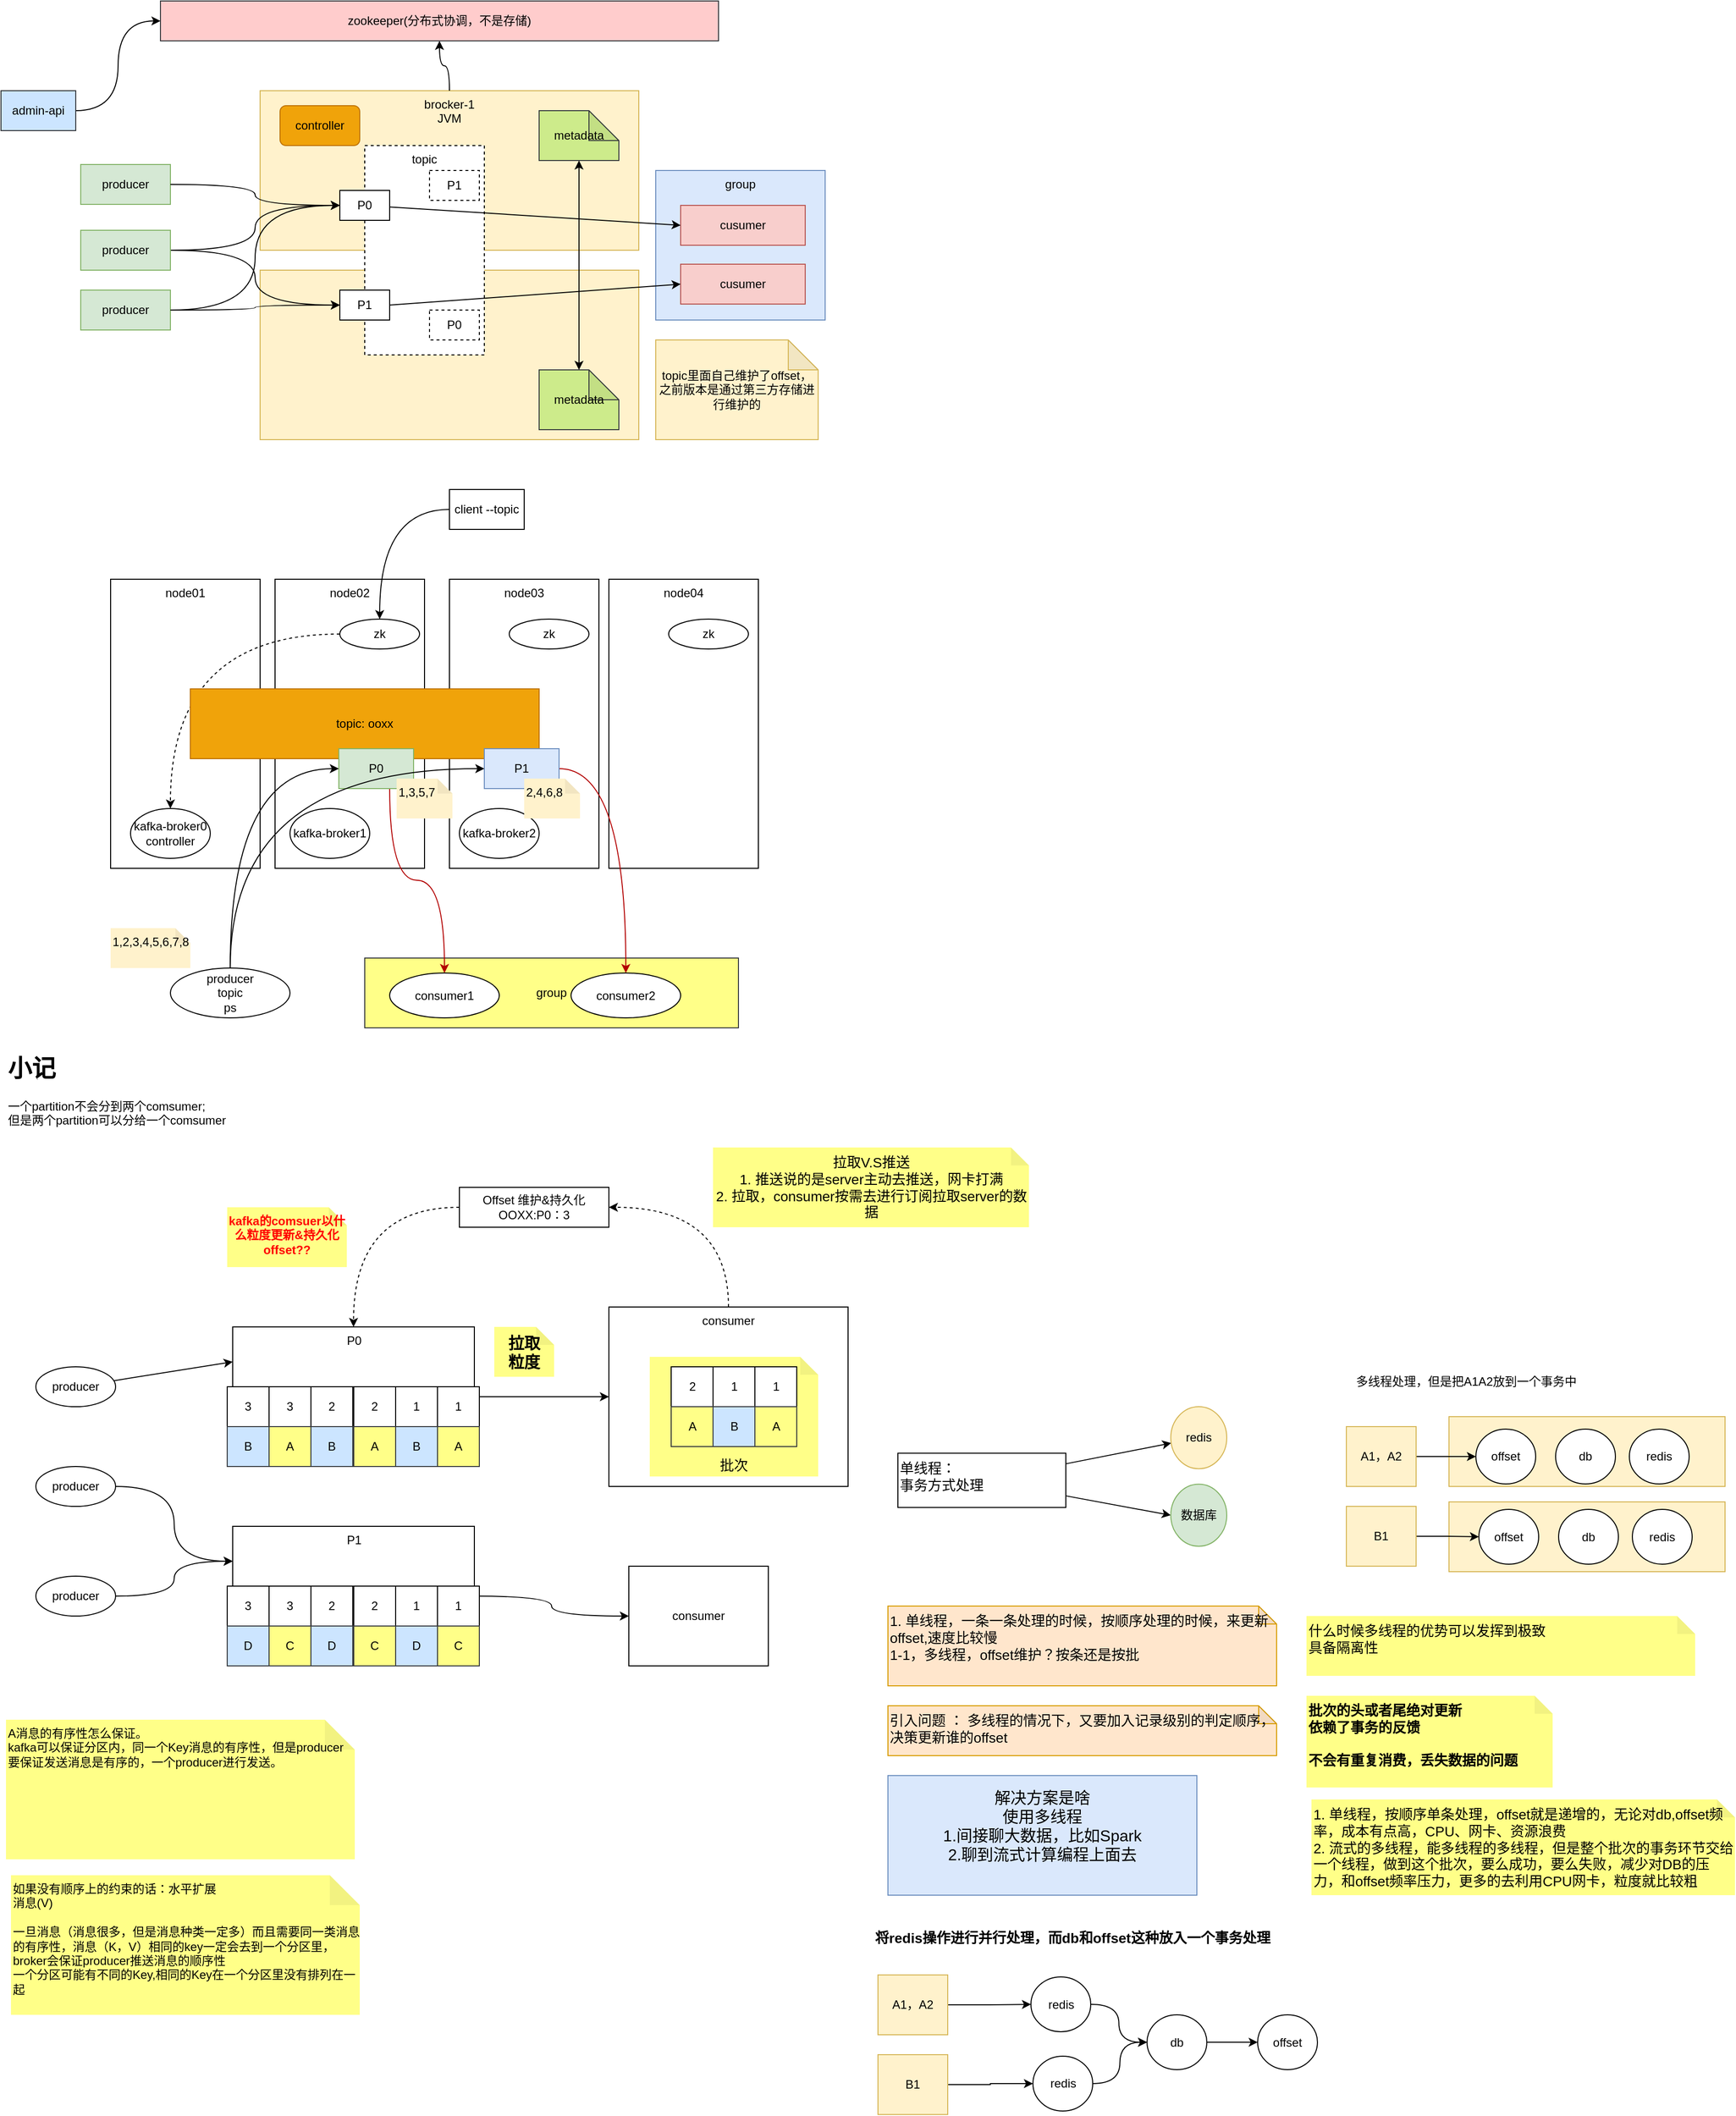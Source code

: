<mxfile version="26.2.13">
  <diagram name="第 1 页" id="M_x8-9DKoYfC3ThnBNaP">
    <mxGraphModel dx="788" dy="425" grid="1" gridSize="10" guides="1" tooltips="1" connect="1" arrows="1" fold="1" page="1" pageScale="1" pageWidth="827" pageHeight="1169" math="0" shadow="0">
      <root>
        <mxCell id="0" />
        <mxCell id="1" parent="0" />
        <mxCell id="GBBMjFQ-gwH4zNeSITjH-321" value="" style="rounded=0;whiteSpace=wrap;html=1;fillColor=#fff2cc;strokeColor=#d6b656;" parent="1" vertex="1">
          <mxGeometry x="1453" y="1535.5" width="277" height="70" as="geometry" />
        </mxCell>
        <mxCell id="GBBMjFQ-gwH4zNeSITjH-320" value="" style="rounded=0;whiteSpace=wrap;html=1;fillColor=#fff2cc;strokeColor=#d6b656;" parent="1" vertex="1">
          <mxGeometry x="1453" y="1450" width="277" height="70" as="geometry" />
        </mxCell>
        <mxCell id="aGrZsIu07CaAuVC8-_KM-91" style="edgeStyle=orthogonalEdgeStyle;curved=1;rounded=0;orthogonalLoop=1;jettySize=auto;html=1;entryX=1;entryY=0.5;entryDx=0;entryDy=0;dashed=1;" parent="1" source="aGrZsIu07CaAuVC8-_KM-76" target="aGrZsIu07CaAuVC8-_KM-90" edge="1">
          <mxGeometry relative="1" as="geometry" />
        </mxCell>
        <mxCell id="aGrZsIu07CaAuVC8-_KM-76" value="consumer" style="rounded=0;whiteSpace=wrap;html=1;align=center;verticalAlign=top;" parent="1" vertex="1">
          <mxGeometry x="610" y="1340" width="240" height="180" as="geometry" />
        </mxCell>
        <mxCell id="aGrZsIu07CaAuVC8-_KM-89" value="批次" style="shape=note;whiteSpace=wrap;html=1;backgroundOutline=1;darkOpacity=0.05;fillColor=#ffff88;strokeColor=none;horizontal=1;align=center;verticalAlign=bottom;size=18;fontSize=14;" parent="1" vertex="1">
          <mxGeometry x="651" y="1390" width="169" height="120" as="geometry" />
        </mxCell>
        <mxCell id="aGrZsIu07CaAuVC8-_KM-38" value="group" style="rounded=0;whiteSpace=wrap;html=1;align=center;verticalAlign=middle;fillColor=#ffff88;strokeColor=#36393d;" parent="1" vertex="1">
          <mxGeometry x="365" y="990" width="375" height="70" as="geometry" />
        </mxCell>
        <mxCell id="SnEAZ-Wm8pNj-YNNooDd-13" value="brocker-2&lt;div&gt;JVM&lt;/div&gt;" style="rounded=0;whiteSpace=wrap;html=1;align=center;verticalAlign=top;horizontal=1;fillColor=#fff2cc;strokeColor=#d6b656;" parent="1" vertex="1">
          <mxGeometry x="260" y="300" width="380" height="170" as="geometry" />
        </mxCell>
        <mxCell id="SnEAZ-Wm8pNj-YNNooDd-12" value="brocker-1&lt;div&gt;JVM&lt;/div&gt;" style="rounded=0;whiteSpace=wrap;html=1;align=center;verticalAlign=top;horizontal=1;fillColor=#fff2cc;strokeColor=#d6b656;" parent="1" vertex="1">
          <mxGeometry x="260" y="120" width="380" height="160" as="geometry" />
        </mxCell>
        <mxCell id="SnEAZ-Wm8pNj-YNNooDd-2" value="producer" style="rounded=0;whiteSpace=wrap;html=1;fillColor=#d5e8d4;strokeColor=#82b366;" parent="1" vertex="1">
          <mxGeometry x="80" y="194" width="90" height="40" as="geometry" />
        </mxCell>
        <mxCell id="SnEAZ-Wm8pNj-YNNooDd-28" style="edgeStyle=orthogonalEdgeStyle;rounded=0;orthogonalLoop=1;jettySize=auto;html=1;entryX=0;entryY=0.5;entryDx=0;entryDy=0;curved=1;" parent="1" source="SnEAZ-Wm8pNj-YNNooDd-3" target="SnEAZ-Wm8pNj-YNNooDd-15" edge="1">
          <mxGeometry relative="1" as="geometry" />
        </mxCell>
        <mxCell id="SnEAZ-Wm8pNj-YNNooDd-29" style="edgeStyle=orthogonalEdgeStyle;rounded=0;orthogonalLoop=1;jettySize=auto;html=1;entryX=0;entryY=0.5;entryDx=0;entryDy=0;curved=1;" parent="1" source="SnEAZ-Wm8pNj-YNNooDd-3" target="SnEAZ-Wm8pNj-YNNooDd-16" edge="1">
          <mxGeometry relative="1" as="geometry" />
        </mxCell>
        <mxCell id="SnEAZ-Wm8pNj-YNNooDd-3" value="producer" style="rounded=0;whiteSpace=wrap;html=1;fillColor=#d5e8d4;strokeColor=#82b366;" parent="1" vertex="1">
          <mxGeometry x="80" y="260" width="90" height="40" as="geometry" />
        </mxCell>
        <mxCell id="SnEAZ-Wm8pNj-YNNooDd-4" value="producer" style="rounded=0;whiteSpace=wrap;html=1;fillColor=#d5e8d4;strokeColor=#82b366;" parent="1" vertex="1">
          <mxGeometry x="80" y="320" width="90" height="40" as="geometry" />
        </mxCell>
        <mxCell id="SnEAZ-Wm8pNj-YNNooDd-20" style="edgeStyle=orthogonalEdgeStyle;rounded=0;orthogonalLoop=1;jettySize=auto;html=1;exitX=0.5;exitY=0;exitDx=0;exitDy=0;entryX=0.5;entryY=1;entryDx=0;entryDy=0;curved=1;" parent="1" source="SnEAZ-Wm8pNj-YNNooDd-12" target="SnEAZ-Wm8pNj-YNNooDd-19" edge="1">
          <mxGeometry relative="1" as="geometry" />
        </mxCell>
        <mxCell id="SnEAZ-Wm8pNj-YNNooDd-14" value="topic" style="rounded=0;whiteSpace=wrap;html=1;dashed=1;verticalAlign=top;" parent="1" vertex="1">
          <mxGeometry x="365" y="175" width="120" height="210" as="geometry" />
        </mxCell>
        <mxCell id="SnEAZ-Wm8pNj-YNNooDd-15" value="P0" style="rounded=0;whiteSpace=wrap;html=1;align=center;verticalAlign=middle;" parent="1" vertex="1">
          <mxGeometry x="340" y="220" width="50" height="30" as="geometry" />
        </mxCell>
        <mxCell id="SnEAZ-Wm8pNj-YNNooDd-16" value="P1" style="rounded=0;whiteSpace=wrap;html=1;align=center;verticalAlign=middle;" parent="1" vertex="1">
          <mxGeometry x="340" y="320" width="50" height="30" as="geometry" />
        </mxCell>
        <mxCell id="SnEAZ-Wm8pNj-YNNooDd-17" value="P1" style="rounded=0;whiteSpace=wrap;html=1;align=center;verticalAlign=middle;dashed=1;" parent="1" vertex="1">
          <mxGeometry x="430" y="200" width="50" height="30" as="geometry" />
        </mxCell>
        <mxCell id="SnEAZ-Wm8pNj-YNNooDd-18" value="P0" style="rounded=0;whiteSpace=wrap;html=1;align=center;verticalAlign=middle;dashed=1;" parent="1" vertex="1">
          <mxGeometry x="430" y="340" width="50" height="30" as="geometry" />
        </mxCell>
        <mxCell id="SnEAZ-Wm8pNj-YNNooDd-19" value="zookeeper(分布式协调，不是存储)" style="rounded=0;whiteSpace=wrap;html=1;fillColor=#ffcccc;strokeColor=#36393d;" parent="1" vertex="1">
          <mxGeometry x="160" y="30" width="560" height="40" as="geometry" />
        </mxCell>
        <mxCell id="SnEAZ-Wm8pNj-YNNooDd-23" style="edgeStyle=orthogonalEdgeStyle;rounded=0;orthogonalLoop=1;jettySize=auto;html=1;entryX=0;entryY=0.5;entryDx=0;entryDy=0;curved=1;" parent="1" source="SnEAZ-Wm8pNj-YNNooDd-21" target="SnEAZ-Wm8pNj-YNNooDd-19" edge="1">
          <mxGeometry relative="1" as="geometry" />
        </mxCell>
        <mxCell id="SnEAZ-Wm8pNj-YNNooDd-21" value="admin-api" style="rounded=0;whiteSpace=wrap;html=1;align=center;verticalAlign=middle;fillColor=#cce5ff;strokeColor=#36393d;" parent="1" vertex="1">
          <mxGeometry y="120" width="75" height="40" as="geometry" />
        </mxCell>
        <mxCell id="SnEAZ-Wm8pNj-YNNooDd-24" style="edgeStyle=orthogonalEdgeStyle;rounded=0;orthogonalLoop=1;jettySize=auto;html=1;entryX=0;entryY=0.5;entryDx=0;entryDy=0;curved=1;" parent="1" source="SnEAZ-Wm8pNj-YNNooDd-2" target="SnEAZ-Wm8pNj-YNNooDd-15" edge="1">
          <mxGeometry relative="1" as="geometry" />
        </mxCell>
        <mxCell id="SnEAZ-Wm8pNj-YNNooDd-25" style="edgeStyle=orthogonalEdgeStyle;rounded=0;orthogonalLoop=1;jettySize=auto;html=1;curved=1;" parent="1" source="SnEAZ-Wm8pNj-YNNooDd-4" target="SnEAZ-Wm8pNj-YNNooDd-16" edge="1">
          <mxGeometry relative="1" as="geometry" />
        </mxCell>
        <mxCell id="SnEAZ-Wm8pNj-YNNooDd-26" style="edgeStyle=orthogonalEdgeStyle;rounded=0;orthogonalLoop=1;jettySize=auto;html=1;entryX=0;entryY=0.5;entryDx=0;entryDy=0;curved=1;" parent="1" source="SnEAZ-Wm8pNj-YNNooDd-4" target="SnEAZ-Wm8pNj-YNNooDd-15" edge="1">
          <mxGeometry relative="1" as="geometry" />
        </mxCell>
        <mxCell id="SnEAZ-Wm8pNj-YNNooDd-30" value="metadata" style="shape=note;whiteSpace=wrap;html=1;backgroundOutline=1;darkOpacity=0.05;fillColor=#cdeb8b;strokeColor=#36393d;" parent="1" vertex="1">
          <mxGeometry x="540" y="140" width="80" height="50" as="geometry" />
        </mxCell>
        <mxCell id="SnEAZ-Wm8pNj-YNNooDd-31" value="metadata" style="shape=note;whiteSpace=wrap;html=1;backgroundOutline=1;darkOpacity=0.05;fillColor=#cdeb8b;strokeColor=#36393d;" parent="1" vertex="1">
          <mxGeometry x="540" y="400" width="80" height="60" as="geometry" />
        </mxCell>
        <mxCell id="SnEAZ-Wm8pNj-YNNooDd-33" value="" style="endArrow=classic;startArrow=classic;html=1;rounded=0;entryX=0.5;entryY=1;entryDx=0;entryDy=0;entryPerimeter=0;exitX=0.5;exitY=0;exitDx=0;exitDy=0;exitPerimeter=0;" parent="1" source="SnEAZ-Wm8pNj-YNNooDd-31" target="SnEAZ-Wm8pNj-YNNooDd-30" edge="1">
          <mxGeometry width="50" height="50" relative="1" as="geometry">
            <mxPoint x="540" y="310" as="sourcePoint" />
            <mxPoint x="590" y="260" as="targetPoint" />
          </mxGeometry>
        </mxCell>
        <mxCell id="SnEAZ-Wm8pNj-YNNooDd-35" value="topic里面自己维护了offset，之前版本是通过第三方存储进行维护的" style="shape=note;whiteSpace=wrap;html=1;backgroundOutline=1;darkOpacity=0.05;fillColor=#fff2cc;strokeColor=#d6b656;horizontal=1;align=center;verticalAlign=middle;" parent="1" vertex="1">
          <mxGeometry x="657" y="370" width="163" height="100" as="geometry" />
        </mxCell>
        <mxCell id="aGrZsIu07CaAuVC8-_KM-1" value="group" style="rounded=0;whiteSpace=wrap;html=1;align=center;verticalAlign=top;fillColor=#dae8fc;strokeColor=#6c8ebf;" parent="1" vertex="1">
          <mxGeometry x="657" y="200" width="170" height="150" as="geometry" />
        </mxCell>
        <mxCell id="aGrZsIu07CaAuVC8-_KM-2" value="cusumer" style="rounded=0;whiteSpace=wrap;html=1;align=center;verticalAlign=middle;fillColor=#f8cecc;strokeColor=#b85450;" parent="1" vertex="1">
          <mxGeometry x="682" y="235" width="125" height="40" as="geometry" />
        </mxCell>
        <mxCell id="aGrZsIu07CaAuVC8-_KM-3" value="cusumer" style="rounded=0;whiteSpace=wrap;html=1;align=center;verticalAlign=middle;fillColor=#f8cecc;strokeColor=#b85450;" parent="1" vertex="1">
          <mxGeometry x="682" y="294" width="125" height="40" as="geometry" />
        </mxCell>
        <mxCell id="aGrZsIu07CaAuVC8-_KM-6" style="rounded=0;orthogonalLoop=1;jettySize=auto;html=1;exitX=1;exitY=0.5;exitDx=0;exitDy=0;entryX=0;entryY=0.5;entryDx=0;entryDy=0;" parent="1" source="SnEAZ-Wm8pNj-YNNooDd-16" target="aGrZsIu07CaAuVC8-_KM-3" edge="1">
          <mxGeometry relative="1" as="geometry" />
        </mxCell>
        <mxCell id="aGrZsIu07CaAuVC8-_KM-4" style="rounded=1;orthogonalLoop=1;jettySize=auto;html=1;entryX=0;entryY=0.5;entryDx=0;entryDy=0;curved=0;" parent="1" source="SnEAZ-Wm8pNj-YNNooDd-15" target="aGrZsIu07CaAuVC8-_KM-2" edge="1">
          <mxGeometry relative="1" as="geometry" />
        </mxCell>
        <mxCell id="aGrZsIu07CaAuVC8-_KM-7" value="controller" style="rounded=1;whiteSpace=wrap;html=1;fillColor=#f0a30a;fontColor=#000000;strokeColor=#BD7000;" parent="1" vertex="1">
          <mxGeometry x="280" y="135" width="80" height="40" as="geometry" />
        </mxCell>
        <mxCell id="aGrZsIu07CaAuVC8-_KM-8" value="node01" style="rounded=0;whiteSpace=wrap;html=1;align=center;verticalAlign=top;" parent="1" vertex="1">
          <mxGeometry x="110" y="610" width="150" height="290" as="geometry" />
        </mxCell>
        <mxCell id="aGrZsIu07CaAuVC8-_KM-9" value="node02" style="rounded=0;whiteSpace=wrap;html=1;align=center;verticalAlign=top;" parent="1" vertex="1">
          <mxGeometry x="275" y="610" width="150" height="290" as="geometry" />
        </mxCell>
        <mxCell id="aGrZsIu07CaAuVC8-_KM-10" value="node03" style="rounded=0;whiteSpace=wrap;html=1;align=center;verticalAlign=top;" parent="1" vertex="1">
          <mxGeometry x="450" y="610" width="150" height="290" as="geometry" />
        </mxCell>
        <mxCell id="aGrZsIu07CaAuVC8-_KM-11" value="node04" style="rounded=0;whiteSpace=wrap;html=1;align=center;verticalAlign=top;" parent="1" vertex="1">
          <mxGeometry x="610" y="610" width="150" height="290" as="geometry" />
        </mxCell>
        <mxCell id="aGrZsIu07CaAuVC8-_KM-20" style="edgeStyle=orthogonalEdgeStyle;rounded=0;orthogonalLoop=1;jettySize=auto;html=1;curved=1;strokeColor=default;dashed=1;" parent="1" source="aGrZsIu07CaAuVC8-_KM-12" target="aGrZsIu07CaAuVC8-_KM-15" edge="1">
          <mxGeometry relative="1" as="geometry" />
        </mxCell>
        <mxCell id="aGrZsIu07CaAuVC8-_KM-12" value="zk" style="ellipse;whiteSpace=wrap;html=1;" parent="1" vertex="1">
          <mxGeometry x="340" y="650" width="80" height="30" as="geometry" />
        </mxCell>
        <mxCell id="aGrZsIu07CaAuVC8-_KM-13" value="zk" style="ellipse;whiteSpace=wrap;html=1;" parent="1" vertex="1">
          <mxGeometry x="510" y="650" width="80" height="30" as="geometry" />
        </mxCell>
        <mxCell id="aGrZsIu07CaAuVC8-_KM-14" value="zk" style="ellipse;whiteSpace=wrap;html=1;" parent="1" vertex="1">
          <mxGeometry x="670" y="650" width="80" height="30" as="geometry" />
        </mxCell>
        <mxCell id="aGrZsIu07CaAuVC8-_KM-15" value="kafka-broker0&lt;div&gt;controller&lt;/div&gt;" style="ellipse;whiteSpace=wrap;html=1;" parent="1" vertex="1">
          <mxGeometry x="130" y="840" width="80" height="50" as="geometry" />
        </mxCell>
        <mxCell id="aGrZsIu07CaAuVC8-_KM-16" value="kafka-broker1" style="ellipse;whiteSpace=wrap;html=1;" parent="1" vertex="1">
          <mxGeometry x="290" y="840" width="80" height="50" as="geometry" />
        </mxCell>
        <mxCell id="aGrZsIu07CaAuVC8-_KM-17" value="kafka-broker2" style="ellipse;whiteSpace=wrap;html=1;" parent="1" vertex="1">
          <mxGeometry x="460" y="840" width="80" height="50" as="geometry" />
        </mxCell>
        <mxCell id="aGrZsIu07CaAuVC8-_KM-19" style="rounded=0;orthogonalLoop=1;jettySize=auto;html=1;edgeStyle=orthogonalEdgeStyle;curved=1;" parent="1" source="aGrZsIu07CaAuVC8-_KM-18" target="aGrZsIu07CaAuVC8-_KM-12" edge="1">
          <mxGeometry relative="1" as="geometry" />
        </mxCell>
        <mxCell id="aGrZsIu07CaAuVC8-_KM-18" value="client --topic" style="rounded=0;whiteSpace=wrap;html=1;align=center;verticalAlign=middle;" parent="1" vertex="1">
          <mxGeometry x="450" y="520" width="75" height="40" as="geometry" />
        </mxCell>
        <mxCell id="aGrZsIu07CaAuVC8-_KM-21" value="topic: ooxx" style="rounded=0;whiteSpace=wrap;html=1;align=center;verticalAlign=middle;fillColor=#f0a30a;strokeColor=#BD7000;fontColor=#000000;" parent="1" vertex="1">
          <mxGeometry x="190" y="720" width="350" height="70" as="geometry" />
        </mxCell>
        <mxCell id="aGrZsIu07CaAuVC8-_KM-33" style="edgeStyle=orthogonalEdgeStyle;rounded=0;orthogonalLoop=1;jettySize=auto;html=1;entryX=0.5;entryY=0;entryDx=0;entryDy=0;curved=1;fillColor=#e51400;strokeColor=#B20000;" parent="1" source="aGrZsIu07CaAuVC8-_KM-22" target="aGrZsIu07CaAuVC8-_KM-31" edge="1">
          <mxGeometry relative="1" as="geometry">
            <Array as="points">
              <mxPoint x="390" y="912" />
              <mxPoint x="445" y="912" />
            </Array>
          </mxGeometry>
        </mxCell>
        <mxCell id="aGrZsIu07CaAuVC8-_KM-22" value="P0" style="rounded=0;whiteSpace=wrap;html=1;align=center;verticalAlign=middle;fillColor=#d5e8d4;strokeColor=#82b366;" parent="1" vertex="1">
          <mxGeometry x="339" y="780" width="75" height="40" as="geometry" />
        </mxCell>
        <mxCell id="aGrZsIu07CaAuVC8-_KM-35" style="edgeStyle=orthogonalEdgeStyle;rounded=0;orthogonalLoop=1;jettySize=auto;html=1;entryX=0.5;entryY=0;entryDx=0;entryDy=0;curved=1;fillColor=#e51400;strokeColor=#B20000;" parent="1" source="aGrZsIu07CaAuVC8-_KM-23" target="aGrZsIu07CaAuVC8-_KM-34" edge="1">
          <mxGeometry relative="1" as="geometry" />
        </mxCell>
        <mxCell id="aGrZsIu07CaAuVC8-_KM-23" value="P1" style="rounded=0;whiteSpace=wrap;html=1;align=center;verticalAlign=middle;fillColor=#dae8fc;strokeColor=#6c8ebf;" parent="1" vertex="1">
          <mxGeometry x="485" y="780" width="75" height="40" as="geometry" />
        </mxCell>
        <mxCell id="aGrZsIu07CaAuVC8-_KM-26" style="edgeStyle=orthogonalEdgeStyle;rounded=0;orthogonalLoop=1;jettySize=auto;html=1;entryX=0;entryY=0.5;entryDx=0;entryDy=0;curved=1;exitX=0.5;exitY=0;exitDx=0;exitDy=0;" parent="1" source="aGrZsIu07CaAuVC8-_KM-24" target="aGrZsIu07CaAuVC8-_KM-22" edge="1">
          <mxGeometry relative="1" as="geometry" />
        </mxCell>
        <mxCell id="aGrZsIu07CaAuVC8-_KM-27" style="edgeStyle=orthogonalEdgeStyle;rounded=0;orthogonalLoop=1;jettySize=auto;html=1;entryX=0;entryY=0.5;entryDx=0;entryDy=0;curved=1;exitX=0.5;exitY=0;exitDx=0;exitDy=0;" parent="1" source="aGrZsIu07CaAuVC8-_KM-24" target="aGrZsIu07CaAuVC8-_KM-23" edge="1">
          <mxGeometry relative="1" as="geometry" />
        </mxCell>
        <mxCell id="aGrZsIu07CaAuVC8-_KM-24" value="producer&lt;div&gt;topic&lt;/div&gt;&lt;div&gt;ps&lt;/div&gt;" style="ellipse;whiteSpace=wrap;html=1;" parent="1" vertex="1">
          <mxGeometry x="170" y="1000" width="120" height="50" as="geometry" />
        </mxCell>
        <mxCell id="aGrZsIu07CaAuVC8-_KM-25" value="1,2,3,4,5,6,7,8" style="shape=note;whiteSpace=wrap;html=1;backgroundOutline=1;darkOpacity=0.05;fillColor=#fff2cc;strokeColor=none;horizontal=1;align=left;verticalAlign=top;size=15;" parent="1" vertex="1">
          <mxGeometry x="110" y="960" width="80" height="40" as="geometry" />
        </mxCell>
        <mxCell id="aGrZsIu07CaAuVC8-_KM-28" value="1,3,5,7" style="shape=note;whiteSpace=wrap;html=1;backgroundOutline=1;darkOpacity=0.05;fillColor=#fff2cc;strokeColor=none;horizontal=1;align=left;verticalAlign=top;size=15;" parent="1" vertex="1">
          <mxGeometry x="397" y="810" width="56" height="40" as="geometry" />
        </mxCell>
        <mxCell id="aGrZsIu07CaAuVC8-_KM-30" value="2,4,6,8" style="shape=note;whiteSpace=wrap;html=1;backgroundOutline=1;darkOpacity=0.05;fillColor=#fff2cc;strokeColor=none;horizontal=1;align=left;verticalAlign=top;size=15;" parent="1" vertex="1">
          <mxGeometry x="525" y="810" width="56" height="40" as="geometry" />
        </mxCell>
        <mxCell id="aGrZsIu07CaAuVC8-_KM-31" value="consumer1" style="ellipse;whiteSpace=wrap;html=1;" parent="1" vertex="1">
          <mxGeometry x="390" y="1005" width="110" height="45" as="geometry" />
        </mxCell>
        <mxCell id="aGrZsIu07CaAuVC8-_KM-34" value="consumer2" style="ellipse;whiteSpace=wrap;html=1;" parent="1" vertex="1">
          <mxGeometry x="572" y="1005" width="110" height="45" as="geometry" />
        </mxCell>
        <mxCell id="aGrZsIu07CaAuVC8-_KM-37" value="&lt;h1 style=&quot;margin-top: 0px;&quot;&gt;小记&lt;/h1&gt;&lt;div&gt;一个partition不会分到两个comsumer;&lt;/div&gt;&lt;div&gt;但是两个partition可以分给一个comsumer&lt;/div&gt;" style="text;html=1;whiteSpace=wrap;overflow=hidden;rounded=0;" parent="1" vertex="1">
          <mxGeometry x="5" y="1080" width="365" height="80" as="geometry" />
        </mxCell>
        <mxCell id="aGrZsIu07CaAuVC8-_KM-39" value="如果没有顺序上的约束的话：水平扩展&lt;div&gt;消息(V)&lt;/div&gt;&lt;div&gt;&lt;br&gt;&lt;/div&gt;&lt;div&gt;一旦消息（消息很多，但是消息种类一定多）而且需要同一类消息的有序性，&lt;span style=&quot;background-color: initial;&quot;&gt;消息（K，V）相同的key一定会去到一个分区里，broker会保证producer推送消息的顺序性&lt;/span&gt;&lt;/div&gt;&lt;div&gt;&lt;span style=&quot;background-color: initial;&quot;&gt;一个分区可能有不同的Key,相同的Key在一个分区里没有排列在一起&lt;/span&gt;&lt;/div&gt;&lt;div&gt;&lt;span style=&quot;background-color: initial;&quot;&gt;&lt;br&gt;&lt;/span&gt;&lt;/div&gt;&lt;div&gt;&lt;br&gt;&lt;/div&gt;" style="shape=note;whiteSpace=wrap;html=1;backgroundOutline=1;darkOpacity=0.05;fillColor=#ffff88;strokeColor=none;horizontal=1;align=left;verticalAlign=top;" parent="1" vertex="1">
          <mxGeometry x="10" y="1910" width="350" height="140" as="geometry" />
        </mxCell>
        <mxCell id="aGrZsIu07CaAuVC8-_KM-78" style="edgeStyle=orthogonalEdgeStyle;curved=1;rounded=0;orthogonalLoop=1;jettySize=auto;html=1;" parent="1" source="aGrZsIu07CaAuVC8-_KM-40" target="aGrZsIu07CaAuVC8-_KM-76" edge="1">
          <mxGeometry relative="1" as="geometry" />
        </mxCell>
        <mxCell id="aGrZsIu07CaAuVC8-_KM-40" value="P0" style="rounded=0;whiteSpace=wrap;html=1;align=center;verticalAlign=top;" parent="1" vertex="1">
          <mxGeometry x="232.5" y="1360" width="242.5" height="140" as="geometry" />
        </mxCell>
        <mxCell id="aGrZsIu07CaAuVC8-_KM-79" style="edgeStyle=orthogonalEdgeStyle;curved=1;rounded=0;orthogonalLoop=1;jettySize=auto;html=1;entryX=0;entryY=0.5;entryDx=0;entryDy=0;" parent="1" source="aGrZsIu07CaAuVC8-_KM-41" target="aGrZsIu07CaAuVC8-_KM-77" edge="1">
          <mxGeometry relative="1" as="geometry" />
        </mxCell>
        <mxCell id="aGrZsIu07CaAuVC8-_KM-41" value="P1" style="rounded=0;whiteSpace=wrap;html=1;align=center;verticalAlign=top;" parent="1" vertex="1">
          <mxGeometry x="232.5" y="1560" width="242.5" height="140" as="geometry" />
        </mxCell>
        <mxCell id="aGrZsIu07CaAuVC8-_KM-71" style="rounded=0;orthogonalLoop=1;jettySize=auto;html=1;entryX=0;entryY=0.25;entryDx=0;entryDy=0;" parent="1" source="aGrZsIu07CaAuVC8-_KM-42" target="aGrZsIu07CaAuVC8-_KM-40" edge="1">
          <mxGeometry relative="1" as="geometry" />
        </mxCell>
        <mxCell id="aGrZsIu07CaAuVC8-_KM-42" value="producer" style="ellipse;whiteSpace=wrap;html=1;" parent="1" vertex="1">
          <mxGeometry x="35" y="1400" width="80" height="40" as="geometry" />
        </mxCell>
        <mxCell id="aGrZsIu07CaAuVC8-_KM-75" style="edgeStyle=orthogonalEdgeStyle;curved=1;rounded=0;orthogonalLoop=1;jettySize=auto;html=1;entryX=0;entryY=0.25;entryDx=0;entryDy=0;" parent="1" source="aGrZsIu07CaAuVC8-_KM-43" target="aGrZsIu07CaAuVC8-_KM-41" edge="1">
          <mxGeometry relative="1" as="geometry" />
        </mxCell>
        <mxCell id="aGrZsIu07CaAuVC8-_KM-43" value="producer" style="ellipse;whiteSpace=wrap;html=1;" parent="1" vertex="1">
          <mxGeometry x="35" y="1610" width="80" height="40" as="geometry" />
        </mxCell>
        <mxCell id="aGrZsIu07CaAuVC8-_KM-72" style="edgeStyle=orthogonalEdgeStyle;curved=1;rounded=0;orthogonalLoop=1;jettySize=auto;html=1;entryX=0;entryY=0.25;entryDx=0;entryDy=0;" parent="1" source="aGrZsIu07CaAuVC8-_KM-44" target="aGrZsIu07CaAuVC8-_KM-41" edge="1">
          <mxGeometry relative="1" as="geometry" />
        </mxCell>
        <mxCell id="aGrZsIu07CaAuVC8-_KM-44" value="producer" style="ellipse;whiteSpace=wrap;html=1;" parent="1" vertex="1">
          <mxGeometry x="35" y="1500" width="80" height="40" as="geometry" />
        </mxCell>
        <mxCell id="aGrZsIu07CaAuVC8-_KM-45" value="3" style="rounded=0;whiteSpace=wrap;html=1;align=center;verticalAlign=middle;" parent="1" vertex="1">
          <mxGeometry x="227" y="1420" width="42" height="40" as="geometry" />
        </mxCell>
        <mxCell id="aGrZsIu07CaAuVC8-_KM-46" value="B" style="rounded=0;whiteSpace=wrap;html=1;align=center;verticalAlign=middle;fillColor=#cce5ff;strokeColor=#36393d;" parent="1" vertex="1">
          <mxGeometry x="227" y="1460" width="42" height="40" as="geometry" />
        </mxCell>
        <mxCell id="aGrZsIu07CaAuVC8-_KM-47" value="3" style="rounded=0;whiteSpace=wrap;html=1;align=center;verticalAlign=middle;" parent="1" vertex="1">
          <mxGeometry x="269" y="1420" width="42" height="40" as="geometry" />
        </mxCell>
        <mxCell id="aGrZsIu07CaAuVC8-_KM-48" value="A" style="rounded=0;whiteSpace=wrap;html=1;align=center;verticalAlign=middle;fillColor=#ffff88;strokeColor=#36393d;" parent="1" vertex="1">
          <mxGeometry x="269" y="1460" width="42" height="40" as="geometry" />
        </mxCell>
        <mxCell id="aGrZsIu07CaAuVC8-_KM-49" value="2" style="rounded=0;whiteSpace=wrap;html=1;align=center;verticalAlign=middle;" parent="1" vertex="1">
          <mxGeometry x="311" y="1420" width="42" height="40" as="geometry" />
        </mxCell>
        <mxCell id="aGrZsIu07CaAuVC8-_KM-50" value="B" style="rounded=0;whiteSpace=wrap;html=1;align=center;verticalAlign=middle;fillColor=#cce5ff;strokeColor=#36393d;" parent="1" vertex="1">
          <mxGeometry x="311" y="1460" width="42" height="40" as="geometry" />
        </mxCell>
        <mxCell id="aGrZsIu07CaAuVC8-_KM-51" value="2" style="rounded=0;whiteSpace=wrap;html=1;align=center;verticalAlign=middle;" parent="1" vertex="1">
          <mxGeometry x="354" y="1420" width="42" height="40" as="geometry" />
        </mxCell>
        <mxCell id="aGrZsIu07CaAuVC8-_KM-52" value="A" style="rounded=0;whiteSpace=wrap;html=1;align=center;verticalAlign=middle;fillColor=#ffff88;strokeColor=#36393d;" parent="1" vertex="1">
          <mxGeometry x="354" y="1460" width="42" height="40" as="geometry" />
        </mxCell>
        <mxCell id="aGrZsIu07CaAuVC8-_KM-53" value="1" style="rounded=0;whiteSpace=wrap;html=1;align=center;verticalAlign=middle;" parent="1" vertex="1">
          <mxGeometry x="396" y="1420" width="42" height="40" as="geometry" />
        </mxCell>
        <mxCell id="aGrZsIu07CaAuVC8-_KM-54" value="B" style="rounded=0;whiteSpace=wrap;html=1;align=center;verticalAlign=middle;fillColor=#cce5ff;strokeColor=#36393d;" parent="1" vertex="1">
          <mxGeometry x="396" y="1460" width="42" height="40" as="geometry" />
        </mxCell>
        <mxCell id="aGrZsIu07CaAuVC8-_KM-55" value="1" style="rounded=0;whiteSpace=wrap;html=1;align=center;verticalAlign=middle;" parent="1" vertex="1">
          <mxGeometry x="438" y="1420" width="42" height="40" as="geometry" />
        </mxCell>
        <mxCell id="aGrZsIu07CaAuVC8-_KM-56" value="A" style="rounded=0;whiteSpace=wrap;html=1;align=center;verticalAlign=middle;fillColor=#ffff88;strokeColor=#36393d;" parent="1" vertex="1">
          <mxGeometry x="438" y="1460" width="42" height="40" as="geometry" />
        </mxCell>
        <mxCell id="aGrZsIu07CaAuVC8-_KM-59" value="3" style="rounded=0;whiteSpace=wrap;html=1;align=center;verticalAlign=middle;" parent="1" vertex="1">
          <mxGeometry x="227" y="1620" width="42" height="40" as="geometry" />
        </mxCell>
        <mxCell id="aGrZsIu07CaAuVC8-_KM-60" value="D" style="rounded=0;whiteSpace=wrap;html=1;align=center;verticalAlign=middle;fillColor=#cce5ff;strokeColor=#36393d;" parent="1" vertex="1">
          <mxGeometry x="227" y="1660" width="42" height="40" as="geometry" />
        </mxCell>
        <mxCell id="aGrZsIu07CaAuVC8-_KM-61" value="3" style="rounded=0;whiteSpace=wrap;html=1;align=center;verticalAlign=middle;" parent="1" vertex="1">
          <mxGeometry x="269" y="1620" width="42" height="40" as="geometry" />
        </mxCell>
        <mxCell id="aGrZsIu07CaAuVC8-_KM-62" value="C" style="rounded=0;whiteSpace=wrap;html=1;align=center;verticalAlign=middle;fillColor=#ffff88;strokeColor=#36393d;" parent="1" vertex="1">
          <mxGeometry x="269" y="1660" width="42" height="40" as="geometry" />
        </mxCell>
        <mxCell id="aGrZsIu07CaAuVC8-_KM-63" value="2" style="rounded=0;whiteSpace=wrap;html=1;align=center;verticalAlign=middle;" parent="1" vertex="1">
          <mxGeometry x="311" y="1620" width="42" height="40" as="geometry" />
        </mxCell>
        <mxCell id="aGrZsIu07CaAuVC8-_KM-64" value="D" style="rounded=0;whiteSpace=wrap;html=1;align=center;verticalAlign=middle;fillColor=#cce5ff;strokeColor=#36393d;" parent="1" vertex="1">
          <mxGeometry x="311" y="1660" width="42" height="40" as="geometry" />
        </mxCell>
        <mxCell id="aGrZsIu07CaAuVC8-_KM-65" value="2" style="rounded=0;whiteSpace=wrap;html=1;align=center;verticalAlign=middle;" parent="1" vertex="1">
          <mxGeometry x="354" y="1620" width="42" height="40" as="geometry" />
        </mxCell>
        <mxCell id="aGrZsIu07CaAuVC8-_KM-66" value="C" style="rounded=0;whiteSpace=wrap;html=1;align=center;verticalAlign=middle;fillColor=#ffff88;strokeColor=#36393d;" parent="1" vertex="1">
          <mxGeometry x="354" y="1660" width="42" height="40" as="geometry" />
        </mxCell>
        <mxCell id="aGrZsIu07CaAuVC8-_KM-67" value="1" style="rounded=0;whiteSpace=wrap;html=1;align=center;verticalAlign=middle;" parent="1" vertex="1">
          <mxGeometry x="396" y="1620" width="42" height="40" as="geometry" />
        </mxCell>
        <mxCell id="aGrZsIu07CaAuVC8-_KM-68" value="D" style="rounded=0;whiteSpace=wrap;html=1;align=center;verticalAlign=middle;fillColor=#cce5ff;strokeColor=#36393d;" parent="1" vertex="1">
          <mxGeometry x="396" y="1660" width="42" height="40" as="geometry" />
        </mxCell>
        <mxCell id="aGrZsIu07CaAuVC8-_KM-69" value="1" style="rounded=0;whiteSpace=wrap;html=1;align=center;verticalAlign=middle;" parent="1" vertex="1">
          <mxGeometry x="438" y="1620" width="42" height="40" as="geometry" />
        </mxCell>
        <mxCell id="aGrZsIu07CaAuVC8-_KM-70" value="C" style="rounded=0;whiteSpace=wrap;html=1;align=center;verticalAlign=middle;fillColor=#ffff88;strokeColor=#36393d;" parent="1" vertex="1">
          <mxGeometry x="438" y="1660" width="42" height="40" as="geometry" />
        </mxCell>
        <mxCell id="aGrZsIu07CaAuVC8-_KM-73" value="&lt;div&gt;A消息的有序性怎么保证。&lt;/div&gt;&lt;div&gt;kafka可以保证分区内，同一个Key消息的有序性，但是producer要保证发送消息是有序的，一个producer进行发送。&lt;/div&gt;" style="shape=note;whiteSpace=wrap;html=1;backgroundOutline=1;darkOpacity=0.05;fillColor=#ffff88;strokeColor=none;horizontal=1;align=left;verticalAlign=top;" parent="1" vertex="1">
          <mxGeometry x="5" y="1754" width="350" height="140" as="geometry" />
        </mxCell>
        <mxCell id="aGrZsIu07CaAuVC8-_KM-77" value="consumer" style="rounded=0;whiteSpace=wrap;html=1;align=center;verticalAlign=middle;" parent="1" vertex="1">
          <mxGeometry x="630" y="1600" width="140" height="100" as="geometry" />
        </mxCell>
        <mxCell id="aGrZsIu07CaAuVC8-_KM-80" value="拉取&lt;div&gt;粒度&lt;/div&gt;" style="shape=note;whiteSpace=wrap;html=1;backgroundOutline=1;darkOpacity=0.05;fillColor=#ffff88;strokeColor=none;horizontal=1;align=center;verticalAlign=top;size=18;fontSize=16;fontStyle=1" parent="1" vertex="1">
          <mxGeometry x="495" y="1360" width="60" height="50" as="geometry" />
        </mxCell>
        <mxCell id="aGrZsIu07CaAuVC8-_KM-82" value="&lt;font style=&quot;font-size: 14px;&quot;&gt;拉取V.S推送&lt;/font&gt;&lt;div style=&quot;font-size: 14px;&quot;&gt;&lt;font style=&quot;font-size: 14px;&quot;&gt;1. 推送说的是server主动去推送，网卡打满&lt;/font&gt;&lt;/div&gt;&lt;div style=&quot;font-size: 14px;&quot;&gt;&lt;font style=&quot;font-size: 14px;&quot;&gt;2. 拉取，consumer按需去进行订阅拉取server的数据&lt;/font&gt;&lt;/div&gt;" style="shape=note;whiteSpace=wrap;html=1;backgroundOutline=1;darkOpacity=0.05;fillColor=#ffff88;strokeColor=none;horizontal=1;align=center;verticalAlign=top;size=18;" parent="1" vertex="1">
          <mxGeometry x="714.5" y="1180" width="317" height="80" as="geometry" />
        </mxCell>
        <mxCell id="aGrZsIu07CaAuVC8-_KM-83" value="2" style="rounded=0;whiteSpace=wrap;html=1;align=center;verticalAlign=middle;" parent="1" vertex="1">
          <mxGeometry x="672.5" y="1400" width="42" height="40" as="geometry" />
        </mxCell>
        <mxCell id="aGrZsIu07CaAuVC8-_KM-84" value="A" style="rounded=0;whiteSpace=wrap;html=1;align=center;verticalAlign=middle;fillColor=#ffff88;strokeColor=#36393d;" parent="1" vertex="1">
          <mxGeometry x="672.5" y="1440" width="42" height="40" as="geometry" />
        </mxCell>
        <mxCell id="aGrZsIu07CaAuVC8-_KM-85" value="1" style="rounded=0;whiteSpace=wrap;html=1;align=center;verticalAlign=middle;" parent="1" vertex="1">
          <mxGeometry x="714.5" y="1400" width="42" height="40" as="geometry" />
        </mxCell>
        <mxCell id="aGrZsIu07CaAuVC8-_KM-86" value="B" style="rounded=0;whiteSpace=wrap;html=1;align=center;verticalAlign=middle;fillColor=#cce5ff;strokeColor=#36393d;" parent="1" vertex="1">
          <mxGeometry x="714.5" y="1440" width="42" height="40" as="geometry" />
        </mxCell>
        <mxCell id="aGrZsIu07CaAuVC8-_KM-87" value="1" style="rounded=0;whiteSpace=wrap;html=1;align=center;verticalAlign=middle;" parent="1" vertex="1">
          <mxGeometry x="756.5" y="1400" width="42" height="40" as="geometry" />
        </mxCell>
        <mxCell id="aGrZsIu07CaAuVC8-_KM-88" value="A" style="rounded=0;whiteSpace=wrap;html=1;align=center;verticalAlign=middle;fillColor=#ffff88;strokeColor=#36393d;" parent="1" vertex="1">
          <mxGeometry x="756.5" y="1440" width="42" height="40" as="geometry" />
        </mxCell>
        <mxCell id="aGrZsIu07CaAuVC8-_KM-92" style="edgeStyle=orthogonalEdgeStyle;curved=1;rounded=0;orthogonalLoop=1;jettySize=auto;html=1;exitX=0;exitY=0.5;exitDx=0;exitDy=0;dashed=1;" parent="1" source="aGrZsIu07CaAuVC8-_KM-90" target="aGrZsIu07CaAuVC8-_KM-40" edge="1">
          <mxGeometry relative="1" as="geometry" />
        </mxCell>
        <mxCell id="aGrZsIu07CaAuVC8-_KM-90" value="Offset 维护&amp;amp;持久化&lt;div&gt;OOXX:P0：3&lt;/div&gt;" style="rounded=0;whiteSpace=wrap;html=1;align=center;verticalAlign=middle;" parent="1" vertex="1">
          <mxGeometry x="460" y="1220" width="150" height="40" as="geometry" />
        </mxCell>
        <mxCell id="aGrZsIu07CaAuVC8-_KM-93" value="kafka的comsuer以什么粒度更新&amp;amp;持久化offset??" style="shape=note;whiteSpace=wrap;html=1;backgroundOutline=1;darkOpacity=0.05;fillColor=#ffff88;strokeColor=none;horizontal=1;align=center;verticalAlign=top;size=18;fontColor=#FF0000;fontStyle=1" parent="1" vertex="1">
          <mxGeometry x="227" y="1240" width="120" height="60" as="geometry" />
        </mxCell>
        <mxCell id="GBBMjFQ-gwH4zNeSITjH-5" value="&lt;font style=&quot;font-size: 14px;&quot;&gt;1. 单线程，一条一条处理的时候，按顺序处理的时候，来更新offset,速度比较慢&lt;/font&gt;&lt;div&gt;&lt;font style=&quot;font-size: 14px;&quot;&gt;1-1，多线程，offset维护？按条还是按批&lt;/font&gt;&lt;/div&gt;&lt;div&gt;&lt;font style=&quot;font-size: 14px;&quot;&gt;&lt;br&gt;&lt;/font&gt;&lt;/div&gt;" style="shape=note;whiteSpace=wrap;html=1;backgroundOutline=1;darkOpacity=0.05;fillColor=#ffe6cc;strokeColor=#d79b00;horizontal=1;align=left;verticalAlign=top;size=18;" parent="1" vertex="1">
          <mxGeometry x="890" y="1640" width="390" height="80" as="geometry" />
        </mxCell>
        <mxCell id="GBBMjFQ-gwH4zNeSITjH-298" value="什么时候多线程的优势可以发挥到极致&lt;div style=&quot;font-size: 14px;&quot;&gt;具备隔离性&lt;/div&gt;" style="shape=note;whiteSpace=wrap;html=1;backgroundOutline=1;darkOpacity=0.05;fillColor=#ffff88;strokeColor=none;horizontal=1;align=left;verticalAlign=top;size=18;fontSize=14;" parent="1" vertex="1">
          <mxGeometry x="1310" y="1650" width="390" height="60" as="geometry" />
        </mxCell>
        <mxCell id="GBBMjFQ-gwH4zNeSITjH-299" value="引入问题 ： 多线程的情况下，又要加入记录级别的判定顺序，决策更新谁的offset" style="shape=note;whiteSpace=wrap;html=1;backgroundOutline=1;darkOpacity=0.05;fillColor=#ffe6cc;strokeColor=#d79b00;horizontal=1;align=left;verticalAlign=top;size=18;fontSize=14;" parent="1" vertex="1">
          <mxGeometry x="890" y="1740" width="390" height="50" as="geometry" />
        </mxCell>
        <mxCell id="GBBMjFQ-gwH4zNeSITjH-301" value="&lt;font style=&quot;font-size: 16px;&quot;&gt;解决方案是啥&lt;/font&gt;&lt;div&gt;&lt;font style=&quot;font-size: 16px;&quot;&gt;使用多线程&lt;/font&gt;&lt;/div&gt;&lt;div&gt;&lt;span style=&quot;font-size: 16px;&quot;&gt;1.间接聊大数据，比如Spark&lt;/span&gt;&lt;/div&gt;&lt;div&gt;&lt;span style=&quot;font-size: 16px;&quot;&gt;2.聊到流式计算编程上面去&lt;/span&gt;&lt;/div&gt;&lt;div&gt;&lt;span style=&quot;font-size: 16px;&quot;&gt;&lt;br&gt;&lt;/span&gt;&lt;/div&gt;" style="text;html=1;align=center;verticalAlign=middle;whiteSpace=wrap;rounded=0;fillColor=#dae8fc;strokeColor=#6c8ebf;" parent="1" vertex="1">
          <mxGeometry x="890" y="1810" width="310" height="120" as="geometry" />
        </mxCell>
        <mxCell id="GBBMjFQ-gwH4zNeSITjH-302" value="" style="group" parent="1" vertex="1" connectable="0">
          <mxGeometry x="900" y="1440" width="330" height="140" as="geometry" />
        </mxCell>
        <mxCell id="GBBMjFQ-gwH4zNeSITjH-4" style="rounded=0;orthogonalLoop=1;jettySize=auto;html=1;entryX=0;entryY=0.5;entryDx=0;entryDy=0;" parent="GBBMjFQ-gwH4zNeSITjH-302" source="GBBMjFQ-gwH4zNeSITjH-2" target="GBBMjFQ-gwH4zNeSITjH-3" edge="1">
          <mxGeometry relative="1" as="geometry" />
        </mxCell>
        <mxCell id="GBBMjFQ-gwH4zNeSITjH-7" style="rounded=0;orthogonalLoop=1;jettySize=auto;html=1;" parent="GBBMjFQ-gwH4zNeSITjH-302" source="GBBMjFQ-gwH4zNeSITjH-2" target="GBBMjFQ-gwH4zNeSITjH-6" edge="1">
          <mxGeometry relative="1" as="geometry" />
        </mxCell>
        <mxCell id="GBBMjFQ-gwH4zNeSITjH-2" value="单线程：&lt;div style=&quot;font-size: 14px;&quot;&gt;事务方式处理&lt;/div&gt;" style="rounded=0;whiteSpace=wrap;html=1;align=left;verticalAlign=top;fontSize=14;" parent="GBBMjFQ-gwH4zNeSITjH-302" vertex="1">
          <mxGeometry y="46.667" width="168.511" height="54.444" as="geometry" />
        </mxCell>
        <mxCell id="GBBMjFQ-gwH4zNeSITjH-3" value="数据库" style="ellipse;whiteSpace=wrap;html=1;fillColor=#d5e8d4;strokeColor=#82b366;" parent="GBBMjFQ-gwH4zNeSITjH-302" vertex="1">
          <mxGeometry x="273.83" y="77.778" width="56.17" height="62.222" as="geometry" />
        </mxCell>
        <mxCell id="GBBMjFQ-gwH4zNeSITjH-6" value="redis" style="ellipse;whiteSpace=wrap;html=1;fillColor=#fff2cc;strokeColor=#d6b656;" parent="GBBMjFQ-gwH4zNeSITjH-302" vertex="1">
          <mxGeometry x="273.83" width="56.17" height="62.222" as="geometry" />
        </mxCell>
        <mxCell id="GBBMjFQ-gwH4zNeSITjH-318" value="" style="edgeStyle=orthogonalEdgeStyle;rounded=0;orthogonalLoop=1;jettySize=auto;html=1;" parent="1" source="GBBMjFQ-gwH4zNeSITjH-309" target="GBBMjFQ-gwH4zNeSITjH-312" edge="1">
          <mxGeometry relative="1" as="geometry" />
        </mxCell>
        <mxCell id="GBBMjFQ-gwH4zNeSITjH-309" value="A1，A2" style="whiteSpace=wrap;html=1;fillColor=#fff2cc;strokeColor=#d6b656;" parent="1" vertex="1">
          <mxGeometry x="1350" y="1460" width="70" height="60" as="geometry" />
        </mxCell>
        <mxCell id="GBBMjFQ-gwH4zNeSITjH-319" value="" style="edgeStyle=orthogonalEdgeStyle;rounded=0;orthogonalLoop=1;jettySize=auto;html=1;" parent="1" source="GBBMjFQ-gwH4zNeSITjH-311" target="GBBMjFQ-gwH4zNeSITjH-315" edge="1">
          <mxGeometry relative="1" as="geometry" />
        </mxCell>
        <mxCell id="GBBMjFQ-gwH4zNeSITjH-311" value="B1" style="whiteSpace=wrap;html=1;fillColor=#fff2cc;strokeColor=#d6b656;" parent="1" vertex="1">
          <mxGeometry x="1350" y="1540" width="70" height="60" as="geometry" />
        </mxCell>
        <mxCell id="GBBMjFQ-gwH4zNeSITjH-312" value="offset" style="ellipse;whiteSpace=wrap;html=1;" parent="1" vertex="1">
          <mxGeometry x="1480" y="1462.5" width="60" height="55" as="geometry" />
        </mxCell>
        <mxCell id="GBBMjFQ-gwH4zNeSITjH-313" value="db" style="ellipse;whiteSpace=wrap;html=1;" parent="1" vertex="1">
          <mxGeometry x="1560" y="1462.5" width="60" height="55" as="geometry" />
        </mxCell>
        <mxCell id="GBBMjFQ-gwH4zNeSITjH-314" value="redis" style="ellipse;whiteSpace=wrap;html=1;" parent="1" vertex="1">
          <mxGeometry x="1634" y="1462.5" width="60" height="55" as="geometry" />
        </mxCell>
        <mxCell id="GBBMjFQ-gwH4zNeSITjH-315" value="offset" style="ellipse;whiteSpace=wrap;html=1;" parent="1" vertex="1">
          <mxGeometry x="1483" y="1543" width="60" height="55" as="geometry" />
        </mxCell>
        <mxCell id="GBBMjFQ-gwH4zNeSITjH-316" value="db" style="ellipse;whiteSpace=wrap;html=1;" parent="1" vertex="1">
          <mxGeometry x="1563" y="1543" width="60" height="55" as="geometry" />
        </mxCell>
        <mxCell id="GBBMjFQ-gwH4zNeSITjH-317" value="redis" style="ellipse;whiteSpace=wrap;html=1;" parent="1" vertex="1">
          <mxGeometry x="1637" y="1543" width="60" height="55" as="geometry" />
        </mxCell>
        <mxCell id="GBBMjFQ-gwH4zNeSITjH-322" value="多线程处理，但是把A1A2放到一个事务中" style="text;html=1;align=center;verticalAlign=middle;resizable=0;points=[];autosize=1;strokeColor=none;fillColor=none;" parent="1" vertex="1">
          <mxGeometry x="1350" y="1400" width="240" height="30" as="geometry" />
        </mxCell>
        <mxCell id="GBBMjFQ-gwH4zNeSITjH-335" style="edgeStyle=orthogonalEdgeStyle;rounded=0;orthogonalLoop=1;jettySize=auto;html=1;entryX=0;entryY=0.5;entryDx=0;entryDy=0;" parent="1" source="GBBMjFQ-gwH4zNeSITjH-326" target="GBBMjFQ-gwH4zNeSITjH-331" edge="1">
          <mxGeometry relative="1" as="geometry" />
        </mxCell>
        <mxCell id="GBBMjFQ-gwH4zNeSITjH-326" value="A1，A2" style="whiteSpace=wrap;html=1;fillColor=#fff2cc;strokeColor=#d6b656;" parent="1" vertex="1">
          <mxGeometry x="880" y="2010" width="70" height="60" as="geometry" />
        </mxCell>
        <mxCell id="GBBMjFQ-gwH4zNeSITjH-336" style="edgeStyle=orthogonalEdgeStyle;rounded=0;orthogonalLoop=1;jettySize=auto;html=1;" parent="1" source="GBBMjFQ-gwH4zNeSITjH-328" target="GBBMjFQ-gwH4zNeSITjH-334" edge="1">
          <mxGeometry relative="1" as="geometry" />
        </mxCell>
        <mxCell id="GBBMjFQ-gwH4zNeSITjH-328" value="B1" style="whiteSpace=wrap;html=1;fillColor=#fff2cc;strokeColor=#d6b656;" parent="1" vertex="1">
          <mxGeometry x="880" y="2090" width="70" height="60" as="geometry" />
        </mxCell>
        <mxCell id="GBBMjFQ-gwH4zNeSITjH-337" style="edgeStyle=orthogonalEdgeStyle;rounded=0;orthogonalLoop=1;jettySize=auto;html=1;entryX=0;entryY=0.5;entryDx=0;entryDy=0;curved=1;" parent="1" source="GBBMjFQ-gwH4zNeSITjH-331" target="GBBMjFQ-gwH4zNeSITjH-333" edge="1">
          <mxGeometry relative="1" as="geometry" />
        </mxCell>
        <mxCell id="GBBMjFQ-gwH4zNeSITjH-331" value="redis" style="ellipse;whiteSpace=wrap;html=1;" parent="1" vertex="1">
          <mxGeometry x="1033.5" y="2012" width="60" height="55" as="geometry" />
        </mxCell>
        <mxCell id="GBBMjFQ-gwH4zNeSITjH-332" value="offset" style="ellipse;whiteSpace=wrap;html=1;" parent="1" vertex="1">
          <mxGeometry x="1261" y="2050" width="60" height="55" as="geometry" />
        </mxCell>
        <mxCell id="GBBMjFQ-gwH4zNeSITjH-339" value="" style="edgeStyle=orthogonalEdgeStyle;rounded=0;orthogonalLoop=1;jettySize=auto;html=1;" parent="1" source="GBBMjFQ-gwH4zNeSITjH-333" target="GBBMjFQ-gwH4zNeSITjH-332" edge="1">
          <mxGeometry relative="1" as="geometry" />
        </mxCell>
        <mxCell id="GBBMjFQ-gwH4zNeSITjH-333" value="db" style="ellipse;whiteSpace=wrap;html=1;" parent="1" vertex="1">
          <mxGeometry x="1150" y="2050" width="60" height="55" as="geometry" />
        </mxCell>
        <mxCell id="GBBMjFQ-gwH4zNeSITjH-338" style="edgeStyle=orthogonalEdgeStyle;rounded=0;orthogonalLoop=1;jettySize=auto;html=1;entryX=0;entryY=0.5;entryDx=0;entryDy=0;curved=1;" parent="1" source="GBBMjFQ-gwH4zNeSITjH-334" target="GBBMjFQ-gwH4zNeSITjH-333" edge="1">
          <mxGeometry relative="1" as="geometry" />
        </mxCell>
        <mxCell id="GBBMjFQ-gwH4zNeSITjH-334" value="redis" style="ellipse;whiteSpace=wrap;html=1;" parent="1" vertex="1">
          <mxGeometry x="1035.5" y="2091.5" width="60" height="55" as="geometry" />
        </mxCell>
        <mxCell id="GBBMjFQ-gwH4zNeSITjH-340" value="将redis操作进行并行处理，而db和offset这种放入一个事务处理" style="text;html=1;align=center;verticalAlign=middle;resizable=0;points=[];autosize=1;strokeColor=none;fillColor=none;fontSize=14;fontStyle=1" parent="1" vertex="1">
          <mxGeometry x="870" y="1958" width="410" height="30" as="geometry" />
        </mxCell>
        <mxCell id="GBBMjFQ-gwH4zNeSITjH-341" value="批次的头或者尾绝对更新&lt;div style=&quot;font-size: 14px;&quot;&gt;依赖了事务的反馈&lt;/div&gt;&lt;div style=&quot;font-size: 14px;&quot;&gt;&lt;br style=&quot;font-size: 14px;&quot;&gt;&lt;/div&gt;&lt;div style=&quot;font-size: 14px;&quot;&gt;不会有重复消费，丢失数据的问题&lt;/div&gt;" style="shape=note;whiteSpace=wrap;html=1;backgroundOutline=1;darkOpacity=0.05;fillColor=#ffff88;strokeColor=none;horizontal=1;align=left;verticalAlign=top;size=18;fontSize=14;fontStyle=1" parent="1" vertex="1">
          <mxGeometry x="1310" y="1730" width="247" height="92" as="geometry" />
        </mxCell>
        <mxCell id="GBBMjFQ-gwH4zNeSITjH-342" value="1. 单线程，按顺序单条处理，offset就是递增的，无论对db,offset频率，成本有点高，CPU、网卡、资源浪费&lt;div&gt;2. 流式的多线程，能多线程的多线程，但是整个批次的事务环节交给一个线程，做到这个批次，要么成功，要么失败，减少对DB的压力，和offset频率压力，更多的去利用CPU网卡，粒度就比较粗&lt;/div&gt;" style="shape=note;whiteSpace=wrap;html=1;backgroundOutline=1;darkOpacity=0.05;fillColor=#ffff88;strokeColor=none;horizontal=1;align=left;verticalAlign=top;size=18;fontSize=14;" parent="1" vertex="1">
          <mxGeometry x="1315" y="1834" width="425" height="96" as="geometry" />
        </mxCell>
      </root>
    </mxGraphModel>
  </diagram>
</mxfile>

